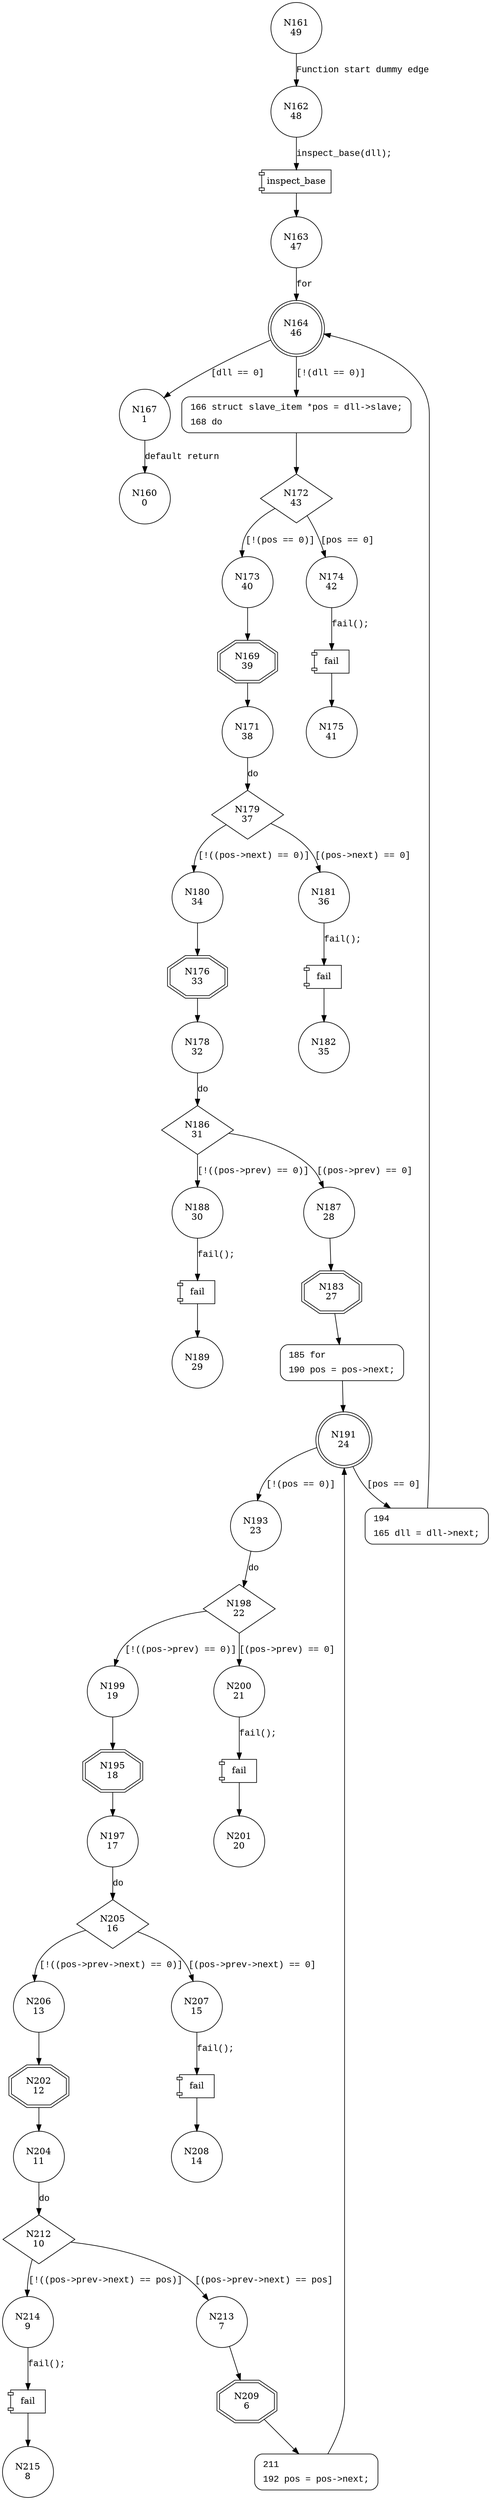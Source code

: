 digraph inspect_full {
161 [shape="circle" label="N161\n49"]
162 [shape="circle" label="N162\n48"]
163 [shape="circle" label="N163\n47"]
164 [shape="doublecircle" label="N164\n46"]
167 [shape="circle" label="N167\n1"]
166 [shape="circle" label="N166\n45"]
172 [shape="diamond" label="N172\n43"]
174 [shape="circle" label="N174\n42"]
173 [shape="circle" label="N173\n40"]
169 [shape="doubleoctagon" label="N169\n39"]
171 [shape="circle" label="N171\n38"]
179 [shape="diamond" label="N179\n37"]
181 [shape="circle" label="N181\n36"]
180 [shape="circle" label="N180\n34"]
176 [shape="doubleoctagon" label="N176\n33"]
178 [shape="circle" label="N178\n32"]
186 [shape="diamond" label="N186\n31"]
187 [shape="circle" label="N187\n28"]
188 [shape="circle" label="N188\n30"]
189 [shape="circle" label="N189\n29"]
183 [shape="doubleoctagon" label="N183\n27"]
185 [shape="circle" label="N185\n26"]
191 [shape="doublecircle" label="N191\n24"]
194 [shape="circle" label="N194\n3"]
193 [shape="circle" label="N193\n23"]
198 [shape="diamond" label="N198\n22"]
200 [shape="circle" label="N200\n21"]
199 [shape="circle" label="N199\n19"]
195 [shape="doubleoctagon" label="N195\n18"]
197 [shape="circle" label="N197\n17"]
205 [shape="diamond" label="N205\n16"]
207 [shape="circle" label="N207\n15"]
206 [shape="circle" label="N206\n13"]
202 [shape="doubleoctagon" label="N202\n12"]
204 [shape="circle" label="N204\n11"]
212 [shape="diamond" label="N212\n10"]
213 [shape="circle" label="N213\n7"]
214 [shape="circle" label="N214\n9"]
215 [shape="circle" label="N215\n8"]
209 [shape="doubleoctagon" label="N209\n6"]
211 [shape="circle" label="N211\n5"]
208 [shape="circle" label="N208\n14"]
201 [shape="circle" label="N201\n20"]
182 [shape="circle" label="N182\n35"]
175 [shape="circle" label="N175\n41"]
160 [shape="circle" label="N160\n0"]
166 [style="filled,bold" penwidth="1" fillcolor="white" fontname="Courier New" shape="Mrecord" label=<<table border="0" cellborder="0" cellpadding="3" bgcolor="white"><tr><td align="right">166</td><td align="left">struct slave_item *pos = dll-&gt;slave;</td></tr><tr><td align="right">168</td><td align="left">do</td></tr></table>>]
166 -> 172[label=""]
185 [style="filled,bold" penwidth="1" fillcolor="white" fontname="Courier New" shape="Mrecord" label=<<table border="0" cellborder="0" cellpadding="3" bgcolor="white"><tr><td align="right">185</td><td align="left">for</td></tr><tr><td align="right">190</td><td align="left">pos = pos-&gt;next;</td></tr></table>>]
185 -> 191[label=""]
211 [style="filled,bold" penwidth="1" fillcolor="white" fontname="Courier New" shape="Mrecord" label=<<table border="0" cellborder="0" cellpadding="3" bgcolor="white"><tr><td align="right">211</td><td align="left"></td></tr><tr><td align="right">192</td><td align="left">pos = pos-&gt;next;</td></tr></table>>]
211 -> 191[label=""]
194 [style="filled,bold" penwidth="1" fillcolor="white" fontname="Courier New" shape="Mrecord" label=<<table border="0" cellborder="0" cellpadding="3" bgcolor="white"><tr><td align="right">194</td><td align="left"></td></tr><tr><td align="right">165</td><td align="left">dll = dll-&gt;next;</td></tr></table>>]
194 -> 164[label=""]
161 -> 162 [label="Function start dummy edge" fontname="Courier New"]
100019 [shape="component" label="inspect_base"]
162 -> 100019 [label="inspect_base(dll);" fontname="Courier New"]
100019 -> 163 [label="" fontname="Courier New"]
164 -> 167 [label="[dll == 0]" fontname="Courier New"]
164 -> 166 [label="[!(dll == 0)]" fontname="Courier New"]
172 -> 174 [label="[pos == 0]" fontname="Courier New"]
172 -> 173 [label="[!(pos == 0)]" fontname="Courier New"]
169 -> 171 [label="" fontname="Courier New"]
179 -> 181 [label="[(pos->next) == 0]" fontname="Courier New"]
179 -> 180 [label="[!((pos->next) == 0)]" fontname="Courier New"]
176 -> 178 [label="" fontname="Courier New"]
186 -> 187 [label="[(pos->prev) == 0]" fontname="Courier New"]
186 -> 188 [label="[!((pos->prev) == 0)]" fontname="Courier New"]
100020 [shape="component" label="fail"]
188 -> 100020 [label="fail();" fontname="Courier New"]
100020 -> 189 [label="" fontname="Courier New"]
183 -> 185 [label="" fontname="Courier New"]
191 -> 194 [label="[pos == 0]" fontname="Courier New"]
191 -> 193 [label="[!(pos == 0)]" fontname="Courier New"]
198 -> 200 [label="[(pos->prev) == 0]" fontname="Courier New"]
198 -> 199 [label="[!((pos->prev) == 0)]" fontname="Courier New"]
195 -> 197 [label="" fontname="Courier New"]
205 -> 207 [label="[(pos->prev->next) == 0]" fontname="Courier New"]
205 -> 206 [label="[!((pos->prev->next) == 0)]" fontname="Courier New"]
202 -> 204 [label="" fontname="Courier New"]
212 -> 213 [label="[(pos->prev->next) == pos]" fontname="Courier New"]
212 -> 214 [label="[!((pos->prev->next) == pos)]" fontname="Courier New"]
100021 [shape="component" label="fail"]
214 -> 100021 [label="fail();" fontname="Courier New"]
100021 -> 215 [label="" fontname="Courier New"]
209 -> 211 [label="" fontname="Courier New"]
100022 [shape="component" label="fail"]
207 -> 100022 [label="fail();" fontname="Courier New"]
100022 -> 208 [label="" fontname="Courier New"]
100023 [shape="component" label="fail"]
200 -> 100023 [label="fail();" fontname="Courier New"]
100023 -> 201 [label="" fontname="Courier New"]
100024 [shape="component" label="fail"]
181 -> 100024 [label="fail();" fontname="Courier New"]
100024 -> 182 [label="" fontname="Courier New"]
100025 [shape="component" label="fail"]
174 -> 100025 [label="fail();" fontname="Courier New"]
100025 -> 175 [label="" fontname="Courier New"]
163 -> 164 [label="for" fontname="Courier New"]
173 -> 169 [label="" fontname="Courier New"]
171 -> 179 [label="do" fontname="Courier New"]
180 -> 176 [label="" fontname="Courier New"]
178 -> 186 [label="do" fontname="Courier New"]
187 -> 183 [label="" fontname="Courier New"]
193 -> 198 [label="do" fontname="Courier New"]
199 -> 195 [label="" fontname="Courier New"]
197 -> 205 [label="do" fontname="Courier New"]
206 -> 202 [label="" fontname="Courier New"]
204 -> 212 [label="do" fontname="Courier New"]
213 -> 209 [label="" fontname="Courier New"]
167 -> 160 [label="default return" fontname="Courier New"]
}